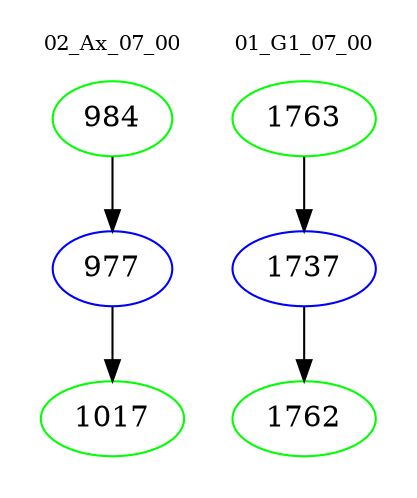 digraph{
subgraph cluster_0 {
color = white
label = "02_Ax_07_00";
fontsize=10;
T0_984 [label="984", color="green"]
T0_984 -> T0_977 [color="black"]
T0_977 [label="977", color="blue"]
T0_977 -> T0_1017 [color="black"]
T0_1017 [label="1017", color="green"]
}
subgraph cluster_1 {
color = white
label = "01_G1_07_00";
fontsize=10;
T1_1763 [label="1763", color="green"]
T1_1763 -> T1_1737 [color="black"]
T1_1737 [label="1737", color="blue"]
T1_1737 -> T1_1762 [color="black"]
T1_1762 [label="1762", color="green"]
}
}
